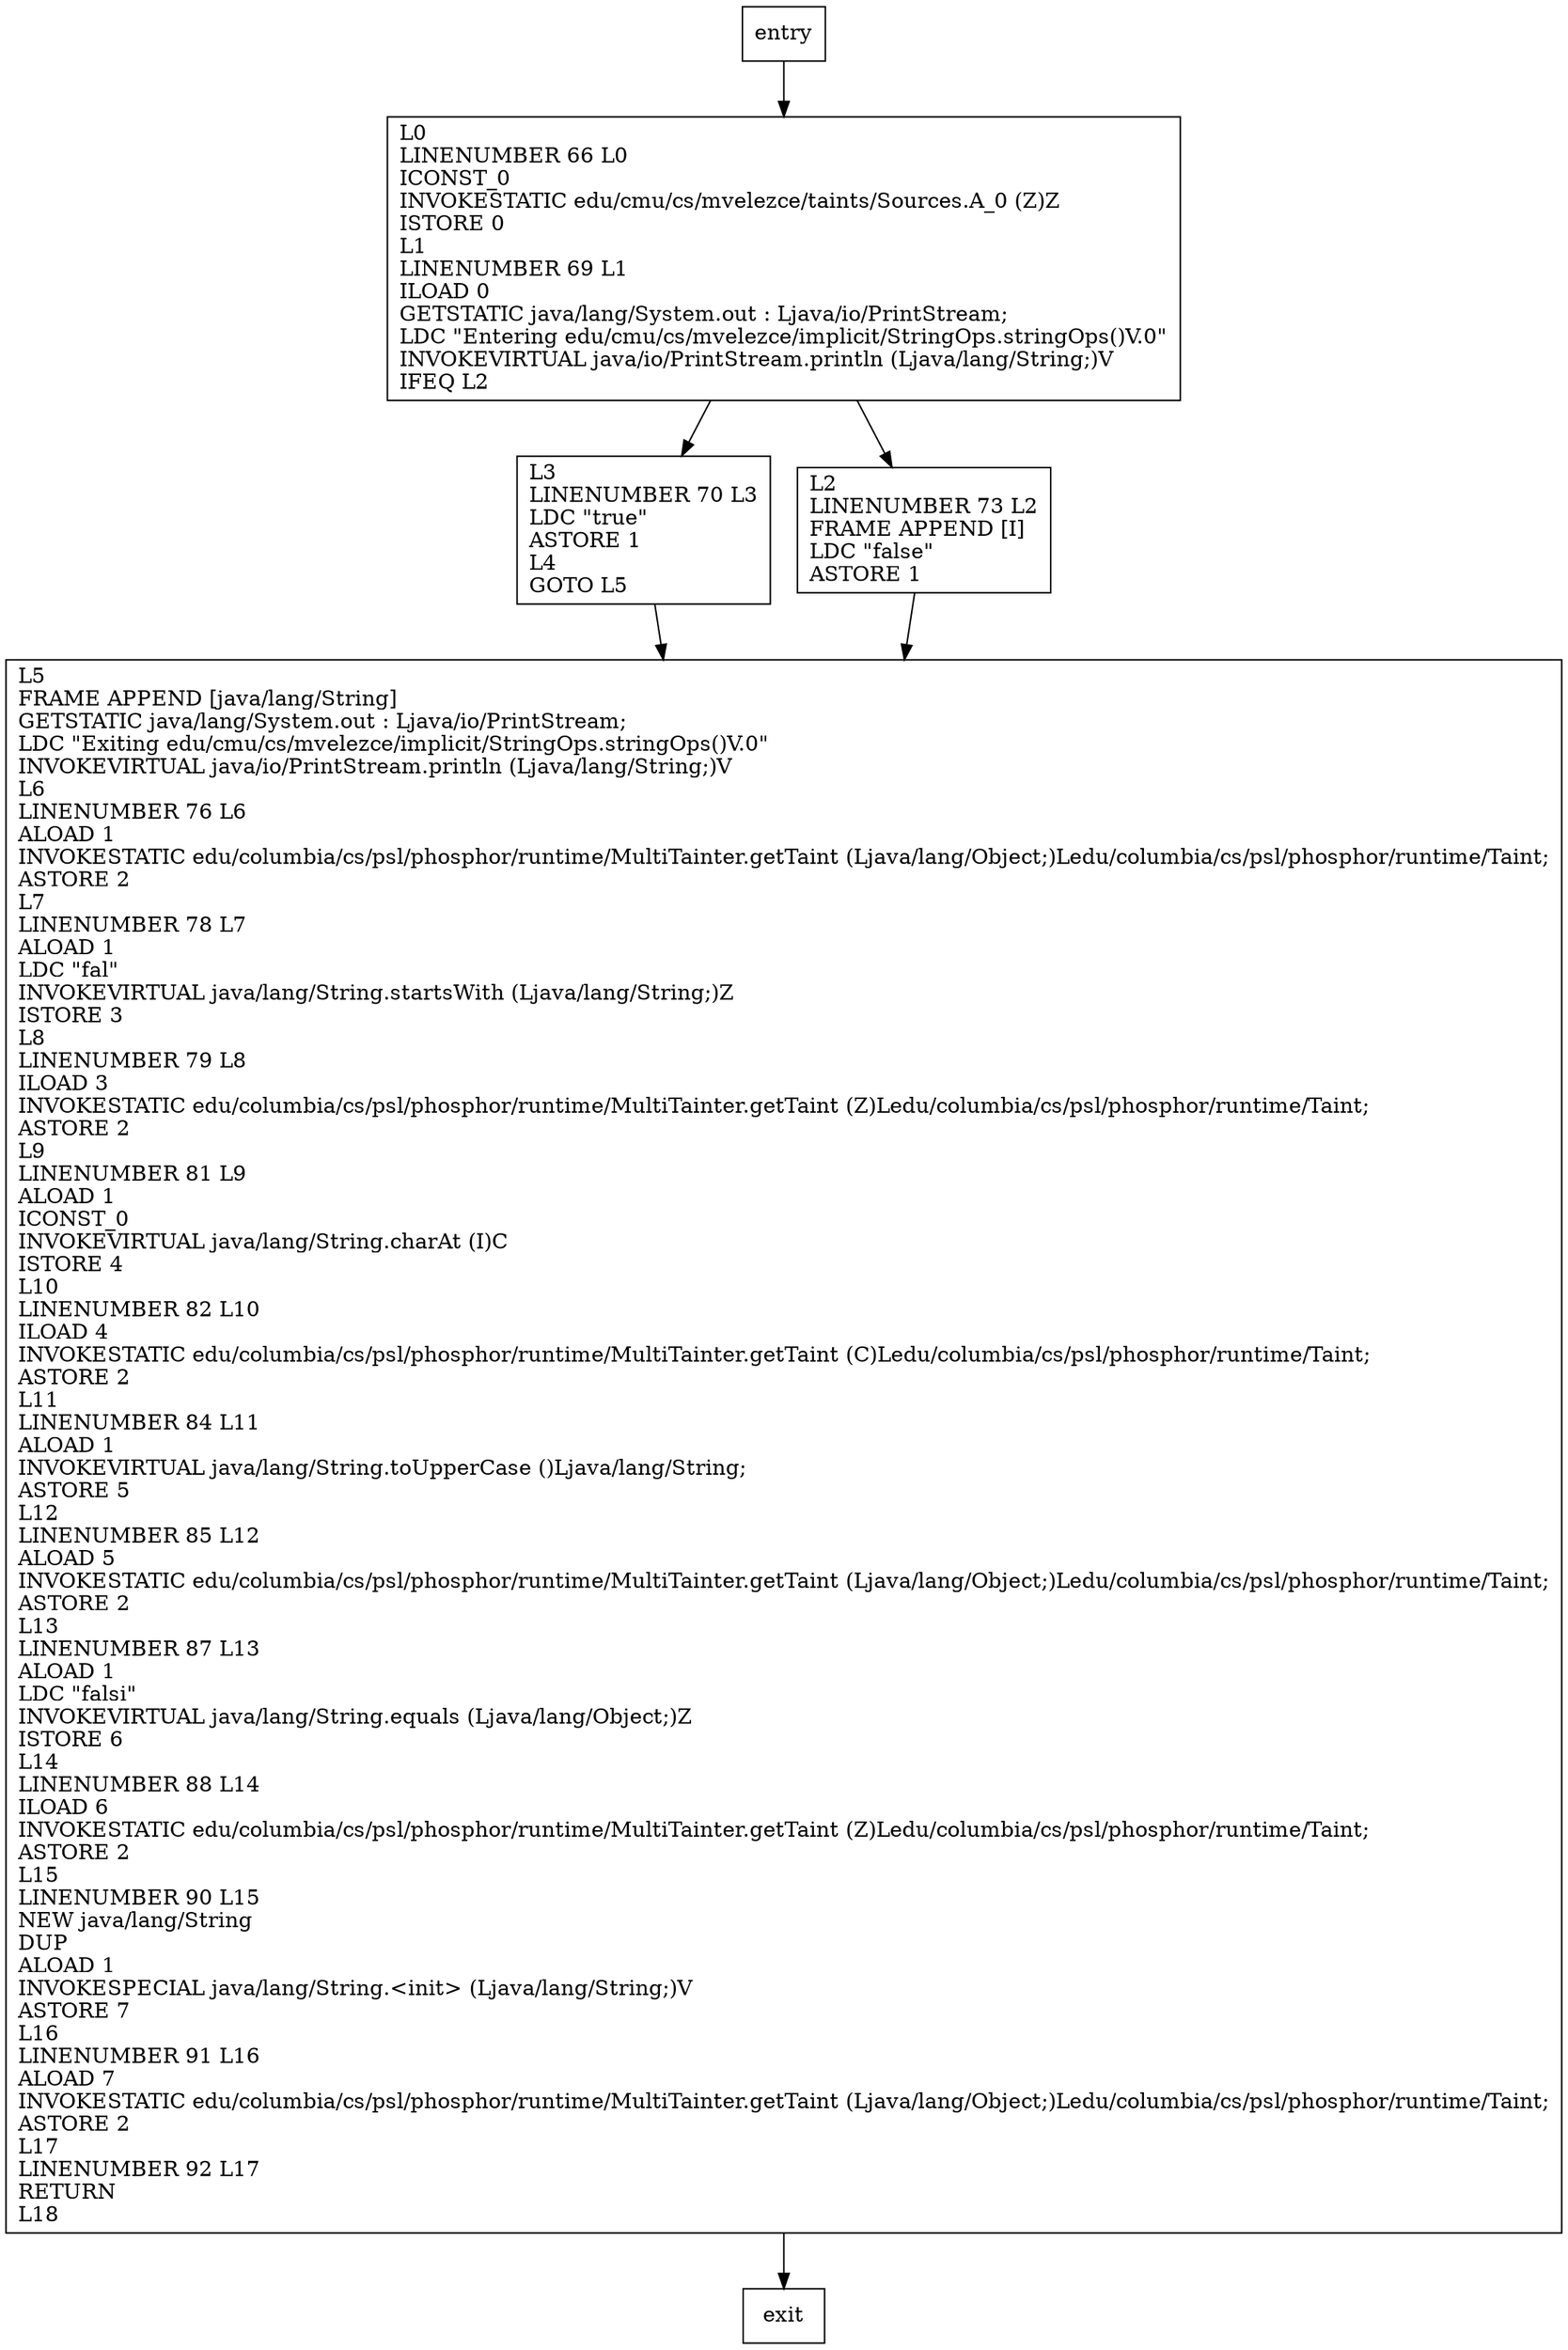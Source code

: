 digraph stringOps {
node [shape=record];
1459367146 [label="L0\lLINENUMBER 66 L0\lICONST_0\lINVOKESTATIC edu/cmu/cs/mvelezce/taints/Sources.A_0 (Z)Z\lISTORE 0\lL1\lLINENUMBER 69 L1\lILOAD 0\lGETSTATIC java/lang/System.out : Ljava/io/PrintStream;\lLDC \"Entering edu/cmu/cs/mvelezce/implicit/StringOps.stringOps()V.0\"\lINVOKEVIRTUAL java/io/PrintStream.println (Ljava/lang/String;)V\lIFEQ L2\l"];
61585066 [label="L5\lFRAME APPEND [java/lang/String]\lGETSTATIC java/lang/System.out : Ljava/io/PrintStream;\lLDC \"Exiting edu/cmu/cs/mvelezce/implicit/StringOps.stringOps()V.0\"\lINVOKEVIRTUAL java/io/PrintStream.println (Ljava/lang/String;)V\lL6\lLINENUMBER 76 L6\lALOAD 1\lINVOKESTATIC edu/columbia/cs/psl/phosphor/runtime/MultiTainter.getTaint (Ljava/lang/Object;)Ledu/columbia/cs/psl/phosphor/runtime/Taint;\lASTORE 2\lL7\lLINENUMBER 78 L7\lALOAD 1\lLDC \"fal\"\lINVOKEVIRTUAL java/lang/String.startsWith (Ljava/lang/String;)Z\lISTORE 3\lL8\lLINENUMBER 79 L8\lILOAD 3\lINVOKESTATIC edu/columbia/cs/psl/phosphor/runtime/MultiTainter.getTaint (Z)Ledu/columbia/cs/psl/phosphor/runtime/Taint;\lASTORE 2\lL9\lLINENUMBER 81 L9\lALOAD 1\lICONST_0\lINVOKEVIRTUAL java/lang/String.charAt (I)C\lISTORE 4\lL10\lLINENUMBER 82 L10\lILOAD 4\lINVOKESTATIC edu/columbia/cs/psl/phosphor/runtime/MultiTainter.getTaint (C)Ledu/columbia/cs/psl/phosphor/runtime/Taint;\lASTORE 2\lL11\lLINENUMBER 84 L11\lALOAD 1\lINVOKEVIRTUAL java/lang/String.toUpperCase ()Ljava/lang/String;\lASTORE 5\lL12\lLINENUMBER 85 L12\lALOAD 5\lINVOKESTATIC edu/columbia/cs/psl/phosphor/runtime/MultiTainter.getTaint (Ljava/lang/Object;)Ledu/columbia/cs/psl/phosphor/runtime/Taint;\lASTORE 2\lL13\lLINENUMBER 87 L13\lALOAD 1\lLDC \"falsi\"\lINVOKEVIRTUAL java/lang/String.equals (Ljava/lang/Object;)Z\lISTORE 6\lL14\lLINENUMBER 88 L14\lILOAD 6\lINVOKESTATIC edu/columbia/cs/psl/phosphor/runtime/MultiTainter.getTaint (Z)Ledu/columbia/cs/psl/phosphor/runtime/Taint;\lASTORE 2\lL15\lLINENUMBER 90 L15\lNEW java/lang/String\lDUP\lALOAD 1\lINVOKESPECIAL java/lang/String.\<init\> (Ljava/lang/String;)V\lASTORE 7\lL16\lLINENUMBER 91 L16\lALOAD 7\lINVOKESTATIC edu/columbia/cs/psl/phosphor/runtime/MultiTainter.getTaint (Ljava/lang/Object;)Ledu/columbia/cs/psl/phosphor/runtime/Taint;\lASTORE 2\lL17\lLINENUMBER 92 L17\lRETURN\lL18\l"];
804955921 [label="L3\lLINENUMBER 70 L3\lLDC \"true\"\lASTORE 1\lL4\lGOTO L5\l"];
238069999 [label="L2\lLINENUMBER 73 L2\lFRAME APPEND [I]\lLDC \"false\"\lASTORE 1\l"];
entry;
exit;
entry -> 1459367146;
1459367146 -> 804955921;
1459367146 -> 238069999;
61585066 -> exit;
804955921 -> 61585066;
238069999 -> 61585066;
}
